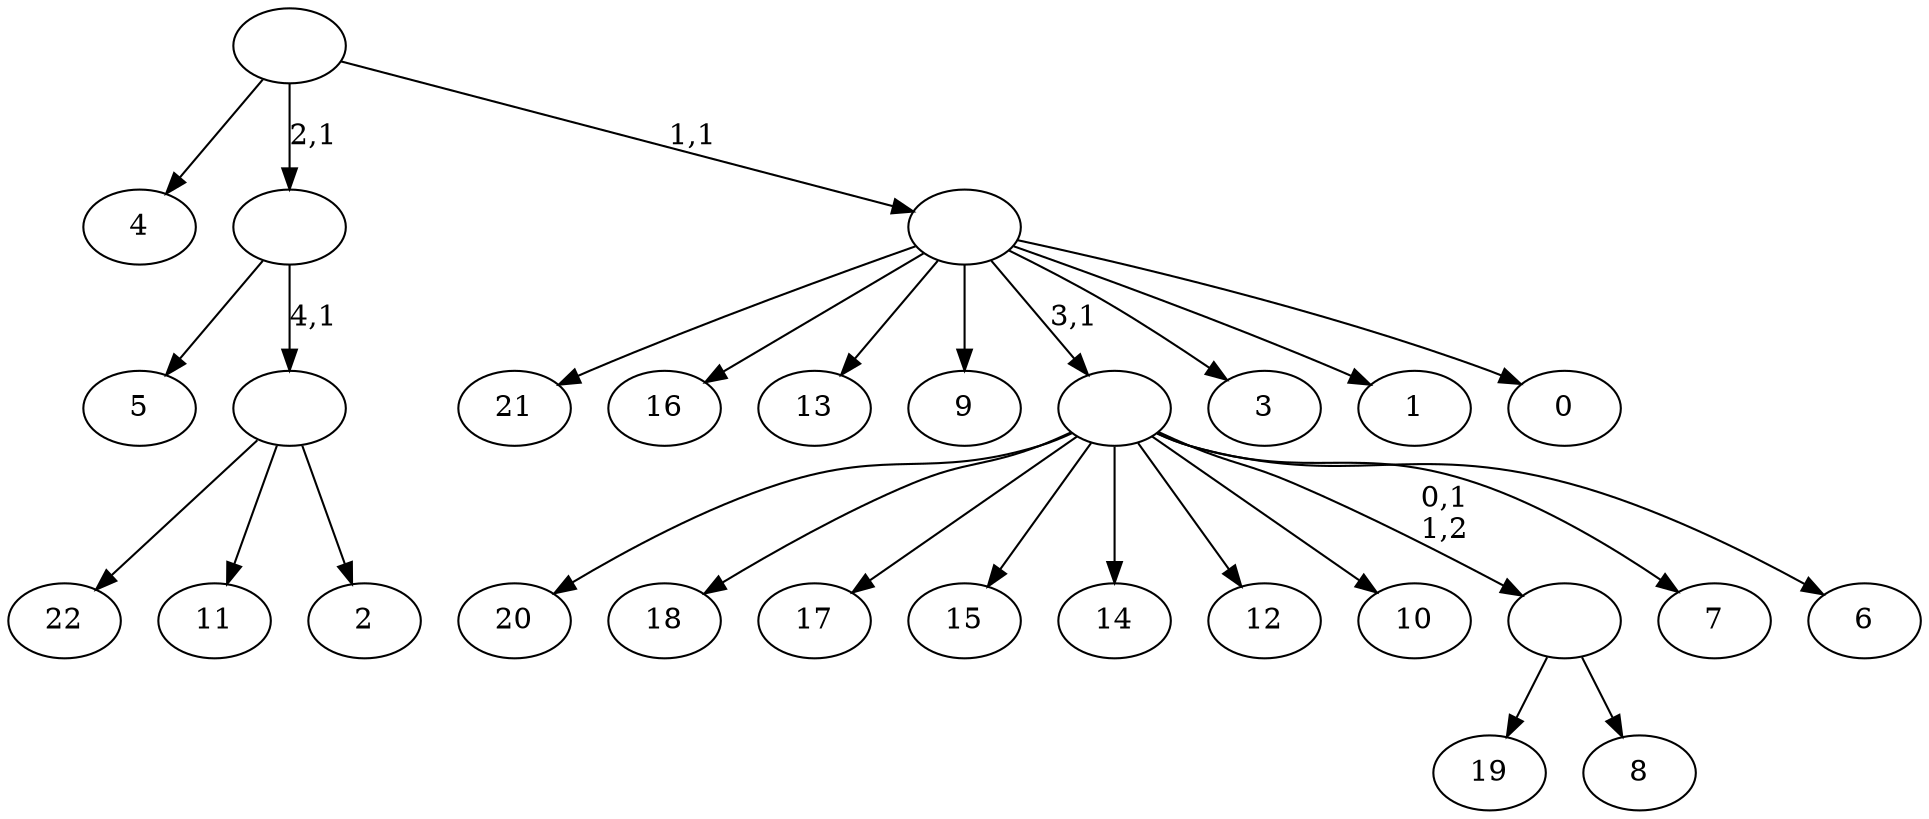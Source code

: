 digraph T {
	28 [label="22"]
	27 [label="21"]
	26 [label="20"]
	25 [label="19"]
	24 [label="18"]
	23 [label="17"]
	22 [label="16"]
	21 [label="15"]
	20 [label="14"]
	19 [label="13"]
	18 [label="12"]
	17 [label="11"]
	16 [label="10"]
	15 [label="9"]
	14 [label="8"]
	13 [label=""]
	12 [label="7"]
	11 [label="6"]
	10 [label=""]
	9 [label="5"]
	8 [label="4"]
	7 [label="3"]
	6 [label="2"]
	5 [label=""]
	4 [label=""]
	3 [label="1"]
	2 [label="0"]
	1 [label=""]
	0 [label=""]
	13 -> 25 [label=""]
	13 -> 14 [label=""]
	10 -> 26 [label=""]
	10 -> 24 [label=""]
	10 -> 23 [label=""]
	10 -> 21 [label=""]
	10 -> 20 [label=""]
	10 -> 18 [label=""]
	10 -> 16 [label=""]
	10 -> 13 [label="0,1\n1,2"]
	10 -> 12 [label=""]
	10 -> 11 [label=""]
	5 -> 28 [label=""]
	5 -> 17 [label=""]
	5 -> 6 [label=""]
	4 -> 9 [label=""]
	4 -> 5 [label="4,1"]
	1 -> 27 [label=""]
	1 -> 22 [label=""]
	1 -> 19 [label=""]
	1 -> 15 [label=""]
	1 -> 10 [label="3,1"]
	1 -> 7 [label=""]
	1 -> 3 [label=""]
	1 -> 2 [label=""]
	0 -> 8 [label=""]
	0 -> 4 [label="2,1"]
	0 -> 1 [label="1,1"]
}
